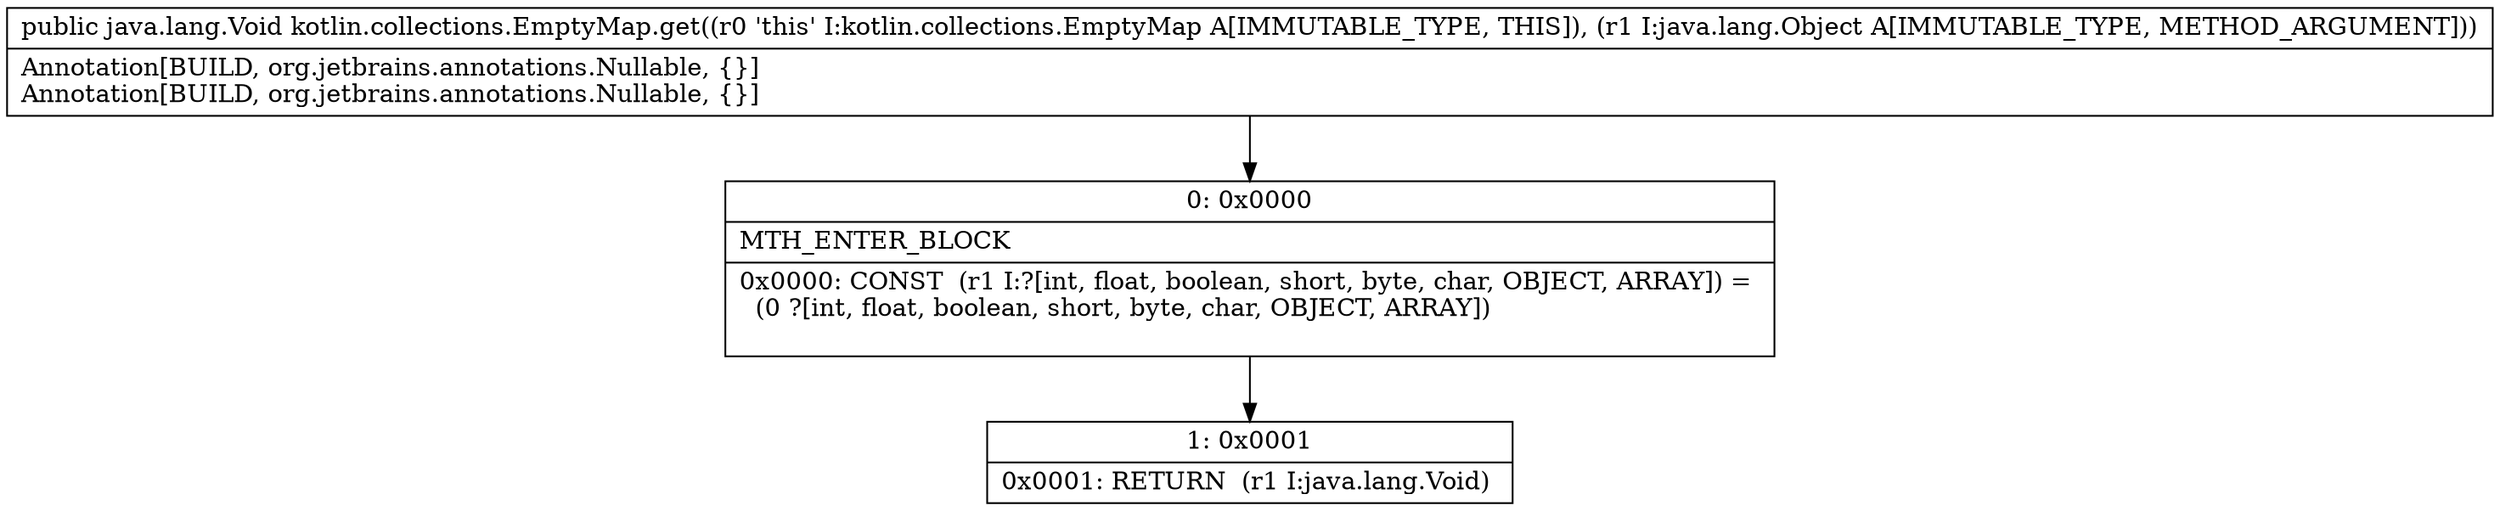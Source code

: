 digraph "CFG forkotlin.collections.EmptyMap.get(Ljava\/lang\/Object;)Ljava\/lang\/Void;" {
Node_0 [shape=record,label="{0\:\ 0x0000|MTH_ENTER_BLOCK\l|0x0000: CONST  (r1 I:?[int, float, boolean, short, byte, char, OBJECT, ARRAY]) = \l  (0 ?[int, float, boolean, short, byte, char, OBJECT, ARRAY])\l \l}"];
Node_1 [shape=record,label="{1\:\ 0x0001|0x0001: RETURN  (r1 I:java.lang.Void) \l}"];
MethodNode[shape=record,label="{public java.lang.Void kotlin.collections.EmptyMap.get((r0 'this' I:kotlin.collections.EmptyMap A[IMMUTABLE_TYPE, THIS]), (r1 I:java.lang.Object A[IMMUTABLE_TYPE, METHOD_ARGUMENT]))  | Annotation[BUILD, org.jetbrains.annotations.Nullable, \{\}]\lAnnotation[BUILD, org.jetbrains.annotations.Nullable, \{\}]\l}"];
MethodNode -> Node_0;
Node_0 -> Node_1;
}

